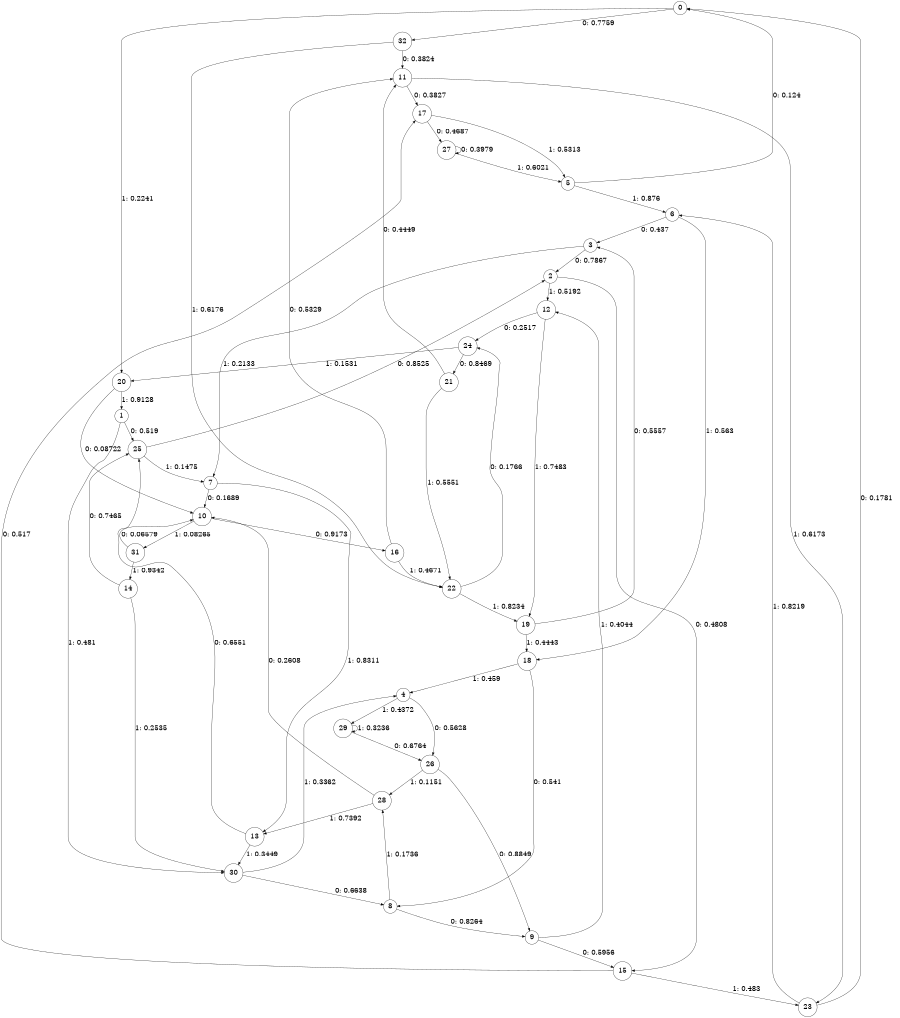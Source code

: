 digraph "ch27concat_phase3_L6" {
size = "6,8.5";
ratio = "fill";
node [shape = circle];
node [fontsize = 24];
edge [fontsize = 24];
0 -> 32 [label = "0: 0.7759   "];
0 -> 20 [label = "1: 0.2241   "];
1 -> 25 [label = "0: 0.519    "];
1 -> 30 [label = "1: 0.481    "];
2 -> 15 [label = "0: 0.4808   "];
2 -> 12 [label = "1: 0.5192   "];
3 -> 2 [label = "0: 0.7867   "];
3 -> 7 [label = "1: 0.2133   "];
4 -> 26 [label = "0: 0.5628   "];
4 -> 29 [label = "1: 0.4372   "];
5 -> 0 [label = "0: 0.124    "];
5 -> 6 [label = "1: 0.876    "];
6 -> 3 [label = "0: 0.437    "];
6 -> 18 [label = "1: 0.563    "];
7 -> 10 [label = "0: 0.1689   "];
7 -> 13 [label = "1: 0.8311   "];
8 -> 9 [label = "0: 0.8264   "];
8 -> 28 [label = "1: 0.1736   "];
9 -> 15 [label = "0: 0.5956   "];
9 -> 12 [label = "1: 0.4044   "];
10 -> 16 [label = "0: 0.9173   "];
10 -> 31 [label = "1: 0.08265  "];
11 -> 17 [label = "0: 0.3827   "];
11 -> 23 [label = "1: 0.6173   "];
12 -> 24 [label = "0: 0.2517   "];
12 -> 19 [label = "1: 0.7483   "];
13 -> 25 [label = "0: 0.6551   "];
13 -> 30 [label = "1: 0.3449   "];
14 -> 25 [label = "0: 0.7465   "];
14 -> 30 [label = "1: 0.2535   "];
15 -> 17 [label = "0: 0.517    "];
15 -> 23 [label = "1: 0.483    "];
16 -> 11 [label = "0: 0.5329   "];
16 -> 22 [label = "1: 0.4671   "];
17 -> 27 [label = "0: 0.4687   "];
17 -> 5 [label = "1: 0.5313   "];
18 -> 8 [label = "0: 0.541    "];
18 -> 4 [label = "1: 0.459    "];
19 -> 3 [label = "0: 0.5557   "];
19 -> 18 [label = "1: 0.4443   "];
20 -> 10 [label = "0: 0.08722  "];
20 -> 1 [label = "1: 0.9128   "];
21 -> 11 [label = "0: 0.4449   "];
21 -> 22 [label = "1: 0.5551   "];
22 -> 24 [label = "0: 0.1766   "];
22 -> 19 [label = "1: 0.8234   "];
23 -> 0 [label = "0: 0.1781   "];
23 -> 6 [label = "1: 0.8219   "];
24 -> 21 [label = "0: 0.8469   "];
24 -> 20 [label = "1: 0.1531   "];
25 -> 2 [label = "0: 0.8525   "];
25 -> 7 [label = "1: 0.1475   "];
26 -> 9 [label = "0: 0.8849   "];
26 -> 28 [label = "1: 0.1151   "];
27 -> 27 [label = "0: 0.3979   "];
27 -> 5 [label = "1: 0.6021   "];
28 -> 10 [label = "0: 0.2608   "];
28 -> 13 [label = "1: 0.7392   "];
29 -> 26 [label = "0: 0.6764   "];
29 -> 29 [label = "1: 0.3236   "];
30 -> 8 [label = "0: 0.6638   "];
30 -> 4 [label = "1: 0.3362   "];
31 -> 10 [label = "0: 0.06579  "];
31 -> 14 [label = "1: 0.9342   "];
32 -> 11 [label = "0: 0.3824   "];
32 -> 22 [label = "1: 0.6176   "];
}